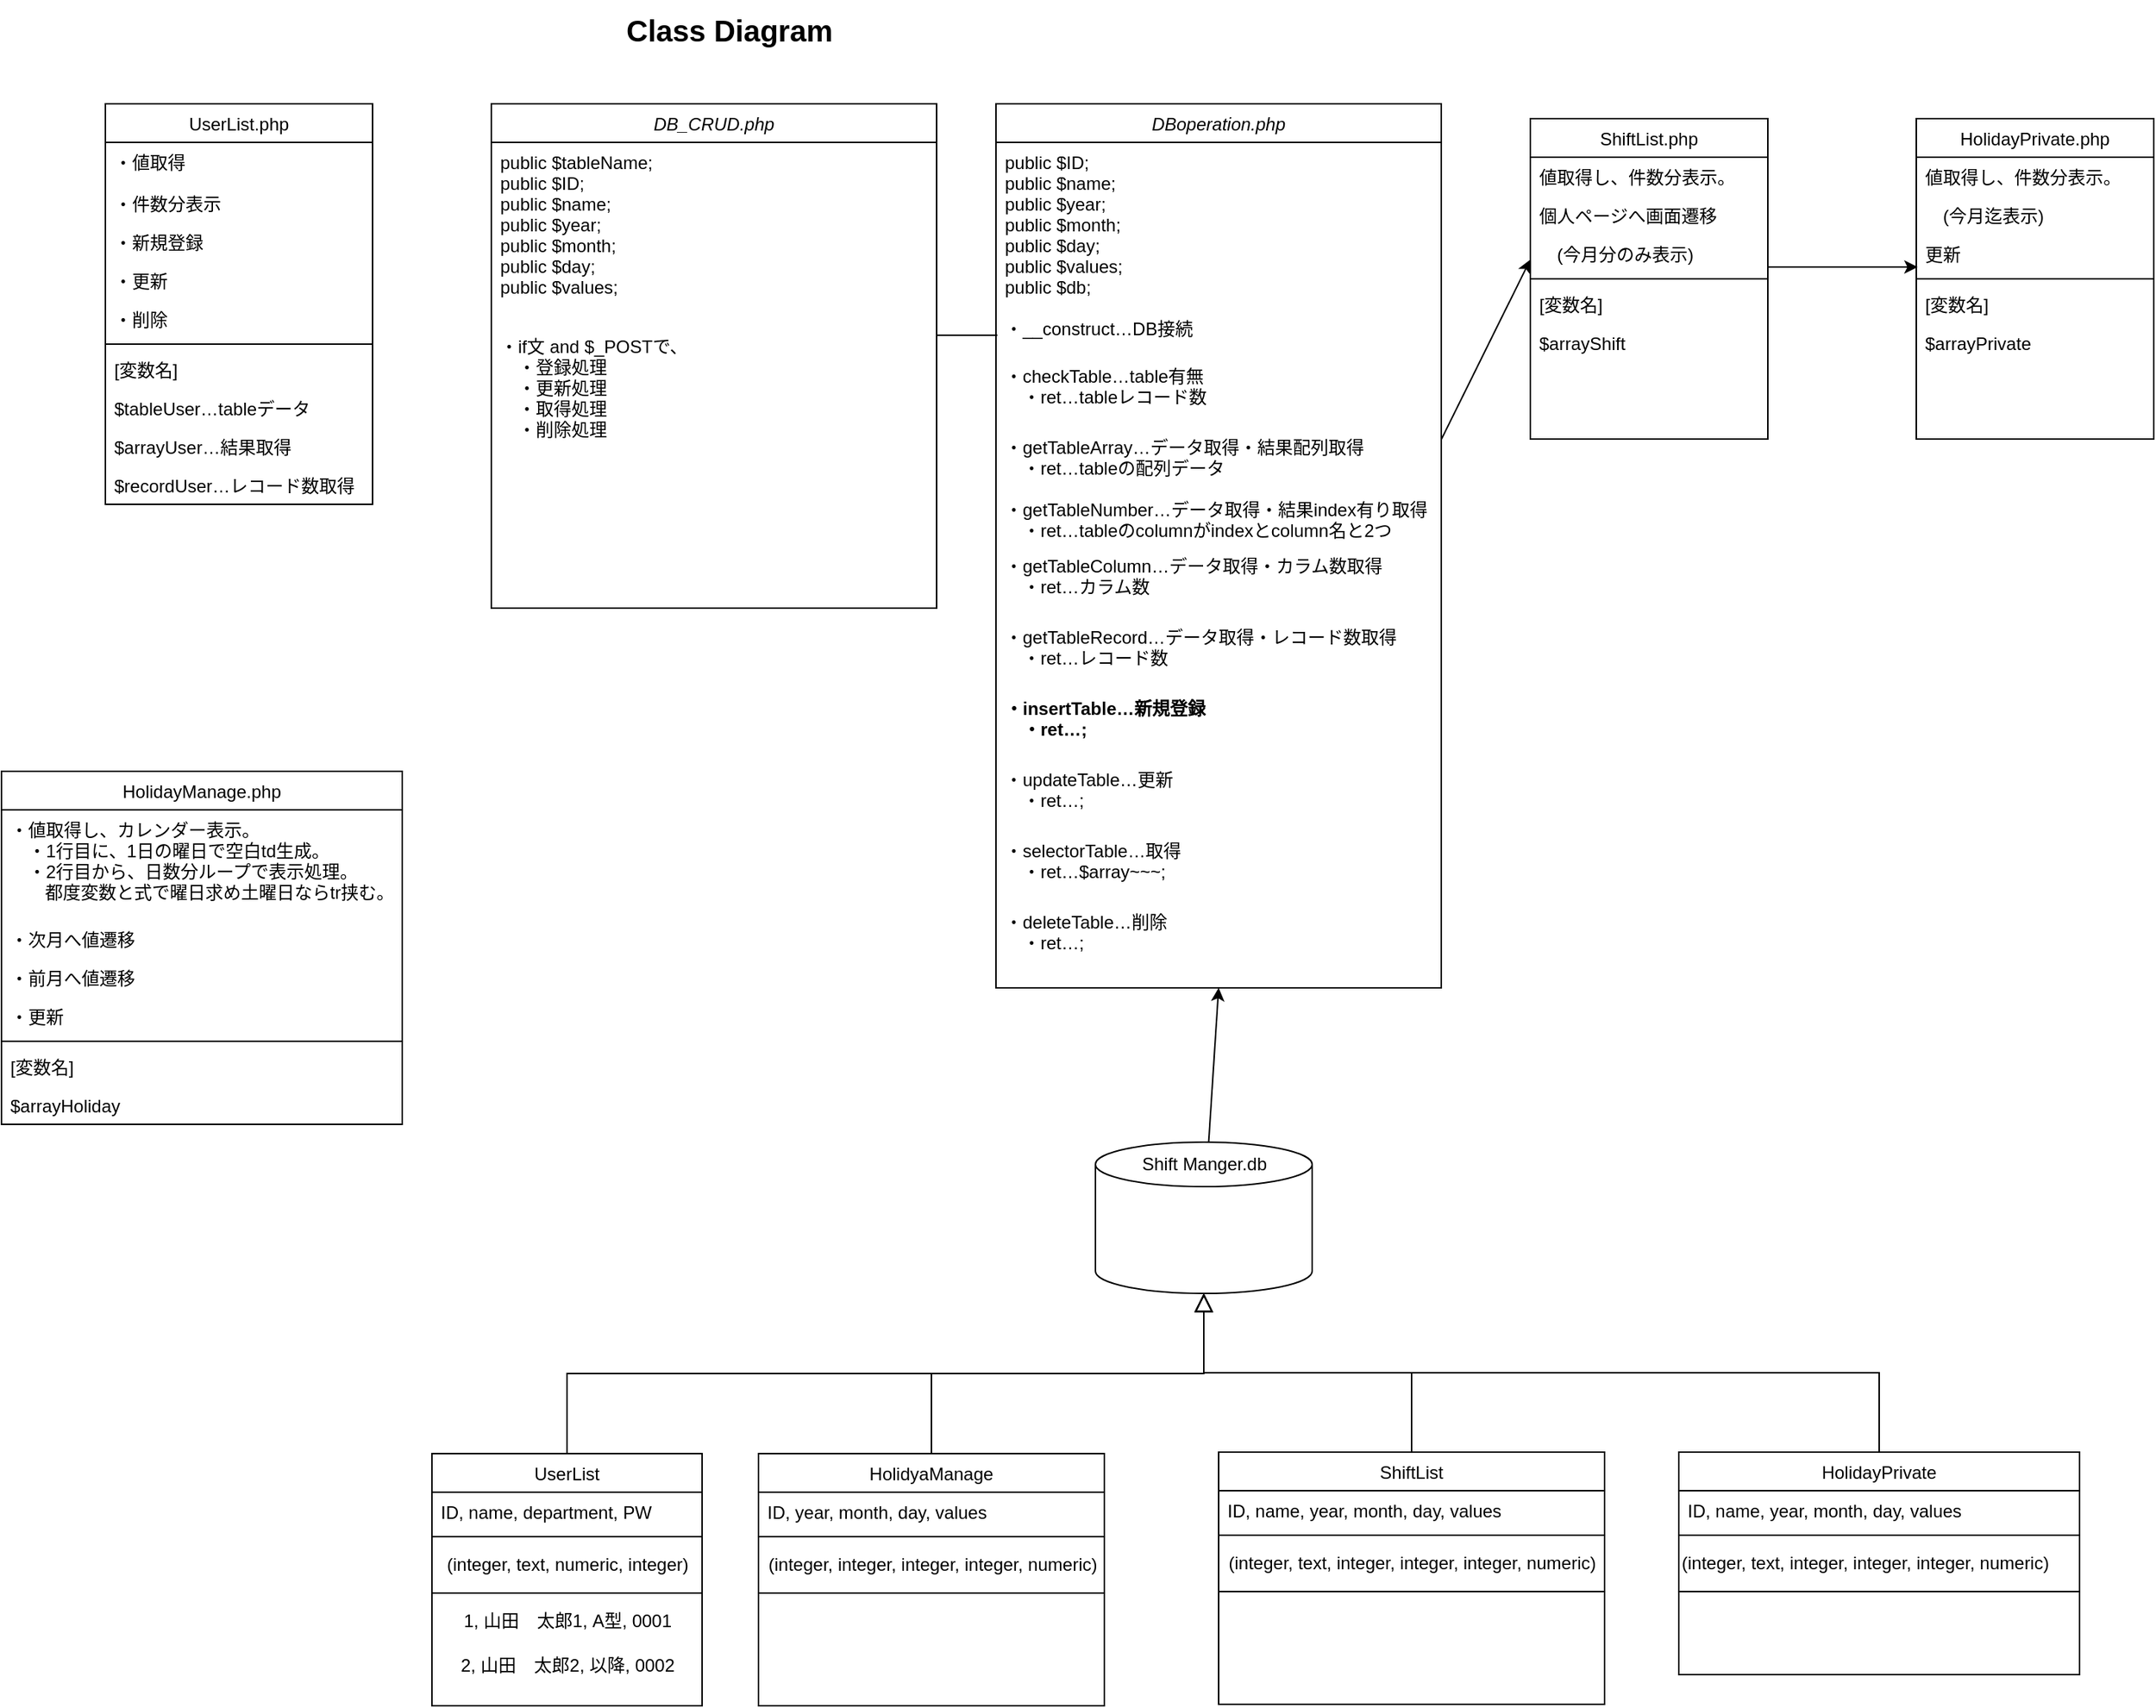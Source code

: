 <mxfile version="20.6.0" type="github">
  <diagram id="C5RBs43oDa-KdzZeNtuy" name="Page-1">
    <mxGraphModel dx="943" dy="473" grid="1" gridSize="10" guides="1" tooltips="1" connect="1" arrows="1" fold="1" page="1" pageScale="1" pageWidth="827" pageHeight="1169" math="0" shadow="0">
      <root>
        <mxCell id="WIyWlLk6GJQsqaUBKTNV-0" />
        <mxCell id="WIyWlLk6GJQsqaUBKTNV-1" parent="WIyWlLk6GJQsqaUBKTNV-0" />
        <mxCell id="zkfFHV4jXpPFQw0GAbJ--0" value="DBoperation.php" style="swimlane;fontStyle=2;align=center;verticalAlign=top;childLayout=stackLayout;horizontal=1;startSize=26;horizontalStack=0;resizeParent=1;resizeLast=0;collapsible=1;marginBottom=0;rounded=0;shadow=0;strokeWidth=1;" parent="WIyWlLk6GJQsqaUBKTNV-1" vertex="1">
          <mxGeometry x="720" y="110" width="300" height="596" as="geometry">
            <mxRectangle x="753" y="120" width="160" height="26" as="alternateBounds" />
          </mxGeometry>
        </mxCell>
        <mxCell id="zkfFHV4jXpPFQw0GAbJ--1" value="    public $ID;&#xa;    public $name;&#xa;    public $year;&#xa;    public $month;&#xa;    public $day;&#xa;    public $values;&#xa;    public $db;&#xa;&#xa;・__construct…DB接続" style="text;align=left;verticalAlign=top;spacingLeft=4;spacingRight=4;overflow=hidden;rotatable=0;points=[[0,0.5],[1,0.5]];portConstraint=eastwest;" parent="zkfFHV4jXpPFQw0GAbJ--0" vertex="1">
          <mxGeometry y="26" width="300" height="144" as="geometry" />
        </mxCell>
        <mxCell id="zkfFHV4jXpPFQw0GAbJ--2" value="・checkTable…table有無&#xa;　・ret…tableレコード数" style="text;align=left;verticalAlign=top;spacingLeft=4;spacingRight=4;overflow=hidden;rotatable=0;points=[[0,0.5],[1,0.5]];portConstraint=eastwest;rounded=0;shadow=0;html=0;" parent="zkfFHV4jXpPFQw0GAbJ--0" vertex="1">
          <mxGeometry y="170" width="300" height="48" as="geometry" />
        </mxCell>
        <mxCell id="fXn5I6j6XStHYsRZwjCQ-5" value="・getTableArray…データ取得・結果配列取得&#xa;　・ret…tableの配列データ&#xa;&#xa;・getTableNumber…データ取得・結果index有り取得&#xa;　・ret…tableのcolumnがindexとcolumn名と2つ" style="text;align=left;verticalAlign=top;spacingLeft=4;spacingRight=4;overflow=hidden;rotatable=0;points=[[0,0.5],[1,0.5]];portConstraint=eastwest;rounded=0;shadow=0;html=0;" parent="zkfFHV4jXpPFQw0GAbJ--0" vertex="1">
          <mxGeometry y="218" width="300" height="80" as="geometry" />
        </mxCell>
        <mxCell id="fXn5I6j6XStHYsRZwjCQ-6" value="・getTableColumn…データ取得・カラム数取得&#xa;　・ret…カラム数&#xa;" style="text;align=left;verticalAlign=top;spacingLeft=4;spacingRight=4;overflow=hidden;rotatable=0;points=[[0,0.5],[1,0.5]];portConstraint=eastwest;rounded=0;shadow=0;html=0;" parent="zkfFHV4jXpPFQw0GAbJ--0" vertex="1">
          <mxGeometry y="298" width="300" height="48" as="geometry" />
        </mxCell>
        <mxCell id="fXn5I6j6XStHYsRZwjCQ-7" value="・getTableRecord…データ取得・レコード数取得&#xa;　・ret…レコード数&#xa;" style="text;align=left;verticalAlign=top;spacingLeft=4;spacingRight=4;overflow=hidden;rotatable=0;points=[[0,0.5],[1,0.5]];portConstraint=eastwest;rounded=0;shadow=0;html=0;" parent="zkfFHV4jXpPFQw0GAbJ--0" vertex="1">
          <mxGeometry y="346" width="300" height="48" as="geometry" />
        </mxCell>
        <mxCell id="fXn5I6j6XStHYsRZwjCQ-8" value="・insertTable…新規登録&#xa;　・ret…;&#xa;" style="text;align=left;verticalAlign=top;spacingLeft=4;spacingRight=4;overflow=hidden;rotatable=0;points=[[0,0.5],[1,0.5]];portConstraint=eastwest;rounded=0;shadow=0;html=0;fontStyle=1" parent="zkfFHV4jXpPFQw0GAbJ--0" vertex="1">
          <mxGeometry y="394" width="300" height="48" as="geometry" />
        </mxCell>
        <mxCell id="fXn5I6j6XStHYsRZwjCQ-11" value="・updateTable…更新&#xa;　・ret…;&#xa;" style="text;align=left;verticalAlign=top;spacingLeft=4;spacingRight=4;overflow=hidden;rotatable=0;points=[[0,0.5],[1,0.5]];portConstraint=eastwest;rounded=0;shadow=0;html=0;fontStyle=0" parent="zkfFHV4jXpPFQw0GAbJ--0" vertex="1">
          <mxGeometry y="442" width="300" height="48" as="geometry" />
        </mxCell>
        <mxCell id="fXn5I6j6XStHYsRZwjCQ-9" value="・selectorTable…取得&#xa;　・ret…$array~~~;&#xa;" style="text;align=left;verticalAlign=top;spacingLeft=4;spacingRight=4;overflow=hidden;rotatable=0;points=[[0,0.5],[1,0.5]];portConstraint=eastwest;rounded=0;shadow=0;html=0;" parent="zkfFHV4jXpPFQw0GAbJ--0" vertex="1">
          <mxGeometry y="490" width="300" height="48" as="geometry" />
        </mxCell>
        <mxCell id="fXn5I6j6XStHYsRZwjCQ-10" value="・deleteTable…削除&#xa;　・ret…;&#xa;" style="text;align=left;verticalAlign=top;spacingLeft=4;spacingRight=4;overflow=hidden;rotatable=0;points=[[0,0.5],[1,0.5]];portConstraint=eastwest;rounded=0;shadow=0;html=0;" parent="zkfFHV4jXpPFQw0GAbJ--0" vertex="1">
          <mxGeometry y="538" width="300" height="48" as="geometry" />
        </mxCell>
        <mxCell id="zkfFHV4jXpPFQw0GAbJ--13" value="UserList" style="swimlane;fontStyle=0;align=center;verticalAlign=top;childLayout=stackLayout;horizontal=1;startSize=26;horizontalStack=0;resizeParent=1;resizeLast=0;collapsible=1;marginBottom=0;rounded=0;shadow=0;strokeWidth=1;" parent="WIyWlLk6GJQsqaUBKTNV-1" vertex="1">
          <mxGeometry x="340" y="1020" width="182" height="170" as="geometry">
            <mxRectangle x="407" y="620" width="170" height="26" as="alternateBounds" />
          </mxGeometry>
        </mxCell>
        <mxCell id="zkfFHV4jXpPFQw0GAbJ--14" value="ID, name, department, PW " style="text;align=left;verticalAlign=top;spacingLeft=4;spacingRight=4;overflow=hidden;rotatable=0;points=[[0,0.5],[1,0.5]];portConstraint=eastwest;" parent="zkfFHV4jXpPFQw0GAbJ--13" vertex="1">
          <mxGeometry y="26" width="182" height="26" as="geometry" />
        </mxCell>
        <mxCell id="zkfFHV4jXpPFQw0GAbJ--15" value="" style="line;html=1;strokeWidth=1;align=left;verticalAlign=middle;spacingTop=-1;spacingLeft=3;spacingRight=3;rotatable=0;labelPosition=right;points=[];portConstraint=eastwest;" parent="zkfFHV4jXpPFQw0GAbJ--13" vertex="1">
          <mxGeometry y="52" width="182" height="8" as="geometry" />
        </mxCell>
        <mxCell id="Wx7udCK2eIveqjbXuiab-48" value="(integer, text, numeric, integer)" style="text;html=1;align=center;verticalAlign=middle;resizable=0;points=[];autosize=1;strokeColor=none;fillColor=none;fontSize=12;" parent="zkfFHV4jXpPFQw0GAbJ--13" vertex="1">
          <mxGeometry y="60" width="182" height="30" as="geometry" />
        </mxCell>
        <mxCell id="fXn5I6j6XStHYsRZwjCQ-14" value="" style="line;html=1;strokeWidth=1;align=left;verticalAlign=middle;spacingTop=-1;spacingLeft=3;spacingRight=3;rotatable=0;labelPosition=right;points=[];portConstraint=eastwest;" parent="zkfFHV4jXpPFQw0GAbJ--13" vertex="1">
          <mxGeometry y="90" width="182" height="8" as="geometry" />
        </mxCell>
        <mxCell id="fXn5I6j6XStHYsRZwjCQ-17" value="1, 山田　太郎1, A型, 0001" style="text;html=1;align=center;verticalAlign=middle;resizable=0;points=[];autosize=1;strokeColor=none;fillColor=none;fontSize=12;" parent="zkfFHV4jXpPFQw0GAbJ--13" vertex="1">
          <mxGeometry y="98" width="182" height="30" as="geometry" />
        </mxCell>
        <mxCell id="fXn5I6j6XStHYsRZwjCQ-19" value="2, 山田　太郎2, 以降, 0002" style="text;html=1;align=center;verticalAlign=middle;resizable=0;points=[];autosize=1;strokeColor=none;fillColor=none;fontSize=12;" parent="zkfFHV4jXpPFQw0GAbJ--13" vertex="1">
          <mxGeometry y="128" width="182" height="30" as="geometry" />
        </mxCell>
        <mxCell id="zkfFHV4jXpPFQw0GAbJ--16" value="" style="endArrow=block;endSize=10;endFill=0;shadow=0;strokeWidth=1;rounded=0;edgeStyle=elbowEdgeStyle;elbow=vertical;entryX=0.5;entryY=1;entryDx=0;entryDy=0;entryPerimeter=0;" parent="WIyWlLk6GJQsqaUBKTNV-1" source="zkfFHV4jXpPFQw0GAbJ--13" target="Wx7udCK2eIveqjbXuiab-3" edge="1">
          <mxGeometry width="160" relative="1" as="geometry">
            <mxPoint x="210" y="373" as="sourcePoint" />
            <mxPoint x="310" y="271" as="targetPoint" />
          </mxGeometry>
        </mxCell>
        <mxCell id="zkfFHV4jXpPFQw0GAbJ--17" value="UserList.php" style="swimlane;fontStyle=0;align=center;verticalAlign=top;childLayout=stackLayout;horizontal=1;startSize=26;horizontalStack=0;resizeParent=1;resizeLast=0;collapsible=1;marginBottom=0;rounded=0;shadow=0;strokeWidth=1;" parent="WIyWlLk6GJQsqaUBKTNV-1" vertex="1">
          <mxGeometry x="120" y="110" width="180" height="270" as="geometry">
            <mxRectangle x="550" y="140" width="160" height="26" as="alternateBounds" />
          </mxGeometry>
        </mxCell>
        <mxCell id="zkfFHV4jXpPFQw0GAbJ--18" value="・値取得&#xa;&#xa;・件数分表示" style="text;align=left;verticalAlign=top;spacingLeft=4;spacingRight=4;overflow=hidden;rotatable=0;points=[[0,0.5],[1,0.5]];portConstraint=eastwest;" parent="zkfFHV4jXpPFQw0GAbJ--17" vertex="1">
          <mxGeometry y="26" width="180" height="54" as="geometry" />
        </mxCell>
        <mxCell id="zkfFHV4jXpPFQw0GAbJ--19" value="・新規登録" style="text;align=left;verticalAlign=top;spacingLeft=4;spacingRight=4;overflow=hidden;rotatable=0;points=[[0,0.5],[1,0.5]];portConstraint=eastwest;rounded=0;shadow=0;html=0;" parent="zkfFHV4jXpPFQw0GAbJ--17" vertex="1">
          <mxGeometry y="80" width="180" height="26" as="geometry" />
        </mxCell>
        <mxCell id="zkfFHV4jXpPFQw0GAbJ--20" value="・更新" style="text;align=left;verticalAlign=top;spacingLeft=4;spacingRight=4;overflow=hidden;rotatable=0;points=[[0,0.5],[1,0.5]];portConstraint=eastwest;rounded=0;shadow=0;html=0;" parent="zkfFHV4jXpPFQw0GAbJ--17" vertex="1">
          <mxGeometry y="106" width="180" height="26" as="geometry" />
        </mxCell>
        <mxCell id="zkfFHV4jXpPFQw0GAbJ--21" value="・削除" style="text;align=left;verticalAlign=top;spacingLeft=4;spacingRight=4;overflow=hidden;rotatable=0;points=[[0,0.5],[1,0.5]];portConstraint=eastwest;rounded=0;shadow=0;html=0;" parent="zkfFHV4jXpPFQw0GAbJ--17" vertex="1">
          <mxGeometry y="132" width="180" height="26" as="geometry" />
        </mxCell>
        <mxCell id="zkfFHV4jXpPFQw0GAbJ--23" value="" style="line;html=1;strokeWidth=1;align=left;verticalAlign=middle;spacingTop=-1;spacingLeft=3;spacingRight=3;rotatable=0;labelPosition=right;points=[];portConstraint=eastwest;" parent="zkfFHV4jXpPFQw0GAbJ--17" vertex="1">
          <mxGeometry y="158" width="180" height="8" as="geometry" />
        </mxCell>
        <mxCell id="zkfFHV4jXpPFQw0GAbJ--24" value="[変数名]" style="text;align=left;verticalAlign=top;spacingLeft=4;spacingRight=4;overflow=hidden;rotatable=0;points=[[0,0.5],[1,0.5]];portConstraint=eastwest;" parent="zkfFHV4jXpPFQw0GAbJ--17" vertex="1">
          <mxGeometry y="166" width="180" height="26" as="geometry" />
        </mxCell>
        <mxCell id="zkfFHV4jXpPFQw0GAbJ--25" value="$tableUser…tableデータ" style="text;align=left;verticalAlign=top;spacingLeft=4;spacingRight=4;overflow=hidden;rotatable=0;points=[[0,0.5],[1,0.5]];portConstraint=eastwest;" parent="zkfFHV4jXpPFQw0GAbJ--17" vertex="1">
          <mxGeometry y="192" width="180" height="26" as="geometry" />
        </mxCell>
        <mxCell id="fXn5I6j6XStHYsRZwjCQ-29" value="$arrayUser…結果取得" style="text;align=left;verticalAlign=top;spacingLeft=4;spacingRight=4;overflow=hidden;rotatable=0;points=[[0,0.5],[1,0.5]];portConstraint=eastwest;" parent="zkfFHV4jXpPFQw0GAbJ--17" vertex="1">
          <mxGeometry y="218" width="180" height="26" as="geometry" />
        </mxCell>
        <mxCell id="fXn5I6j6XStHYsRZwjCQ-30" value="$recordUser…レコード数取得" style="text;align=left;verticalAlign=top;spacingLeft=4;spacingRight=4;overflow=hidden;rotatable=0;points=[[0,0.5],[1,0.5]];portConstraint=eastwest;fontStyle=0" parent="zkfFHV4jXpPFQw0GAbJ--17" vertex="1">
          <mxGeometry y="244" width="180" height="26" as="geometry" />
        </mxCell>
        <mxCell id="Wx7udCK2eIveqjbXuiab-2" value="Class Diagram" style="text;html=1;align=center;verticalAlign=middle;resizable=0;points=[];autosize=1;strokeColor=none;fillColor=none;strokeWidth=4;fontStyle=1;fontSize=20;" parent="WIyWlLk6GJQsqaUBKTNV-1" vertex="1">
          <mxGeometry x="460" y="40" width="160" height="40" as="geometry" />
        </mxCell>
        <mxCell id="Wx7udCK2eIveqjbXuiab-3" value="" style="shape=cylinder3;whiteSpace=wrap;html=1;boundedLbl=1;backgroundOutline=1;size=15;strokeWidth=1;fontSize=20;fontStyle=0" parent="WIyWlLk6GJQsqaUBKTNV-1" vertex="1">
          <mxGeometry x="787" y="810" width="146" height="102" as="geometry" />
        </mxCell>
        <mxCell id="Wx7udCK2eIveqjbXuiab-9" value="" style="endArrow=classic;html=1;rounded=0;fontSize=20;entryX=0.5;entryY=1;entryDx=0;entryDy=0;" parent="WIyWlLk6GJQsqaUBKTNV-1" source="Wx7udCK2eIveqjbXuiab-3" target="zkfFHV4jXpPFQw0GAbJ--0" edge="1">
          <mxGeometry width="50" height="50" relative="1" as="geometry">
            <mxPoint x="570" y="470" as="sourcePoint" />
            <mxPoint x="833" y="400" as="targetPoint" />
          </mxGeometry>
        </mxCell>
        <mxCell id="Wx7udCK2eIveqjbXuiab-10" value="Shift Manger.db" style="text;html=1;align=center;verticalAlign=middle;resizable=0;points=[];autosize=1;strokeColor=none;fillColor=none;fontSize=12;fontStyle=0" parent="WIyWlLk6GJQsqaUBKTNV-1" vertex="1">
          <mxGeometry x="805" y="810" width="110" height="30" as="geometry" />
        </mxCell>
        <mxCell id="Wx7udCK2eIveqjbXuiab-11" value="ShiftList" style="swimlane;fontStyle=0;align=center;verticalAlign=top;childLayout=stackLayout;horizontal=1;startSize=26;horizontalStack=0;resizeParent=1;resizeLast=0;collapsible=1;marginBottom=0;rounded=0;shadow=0;strokeWidth=1;" parent="WIyWlLk6GJQsqaUBKTNV-1" vertex="1">
          <mxGeometry x="870" y="1019" width="260" height="170" as="geometry">
            <mxRectangle x="790" y="620" width="170" height="26" as="alternateBounds" />
          </mxGeometry>
        </mxCell>
        <mxCell id="Wx7udCK2eIveqjbXuiab-12" value="ID, name, year, month, day, values" style="text;align=left;verticalAlign=top;spacingLeft=4;spacingRight=4;overflow=hidden;rotatable=0;points=[[0,0.5],[1,0.5]];portConstraint=eastwest;" parent="Wx7udCK2eIveqjbXuiab-11" vertex="1">
          <mxGeometry y="26" width="260" height="26" as="geometry" />
        </mxCell>
        <mxCell id="Wx7udCK2eIveqjbXuiab-13" value="" style="line;html=1;strokeWidth=1;align=left;verticalAlign=middle;spacingTop=-1;spacingLeft=3;spacingRight=3;rotatable=0;labelPosition=right;points=[];portConstraint=eastwest;" parent="Wx7udCK2eIveqjbXuiab-11" vertex="1">
          <mxGeometry y="52" width="260" height="8" as="geometry" />
        </mxCell>
        <mxCell id="fXn5I6j6XStHYsRZwjCQ-27" value="(integer, text, integer, integer, integer, numeric)" style="text;html=1;align=center;verticalAlign=middle;resizable=0;points=[];autosize=1;strokeColor=none;fillColor=none;fontSize=12;" parent="Wx7udCK2eIveqjbXuiab-11" vertex="1">
          <mxGeometry y="60" width="260" height="30" as="geometry" />
        </mxCell>
        <mxCell id="fXn5I6j6XStHYsRZwjCQ-25" value="" style="line;html=1;strokeWidth=1;align=left;verticalAlign=middle;spacingTop=-1;spacingLeft=3;spacingRight=3;rotatable=0;labelPosition=right;points=[];portConstraint=eastwest;" parent="Wx7udCK2eIveqjbXuiab-11" vertex="1">
          <mxGeometry y="90" width="260" height="8" as="geometry" />
        </mxCell>
        <mxCell id="Wx7udCK2eIveqjbXuiab-14" value="HolidayPrivate" style="swimlane;fontStyle=0;align=center;verticalAlign=top;childLayout=stackLayout;horizontal=1;startSize=26;horizontalStack=0;resizeParent=1;resizeLast=0;collapsible=1;marginBottom=0;rounded=0;shadow=0;strokeWidth=1;" parent="WIyWlLk6GJQsqaUBKTNV-1" vertex="1">
          <mxGeometry x="1180" y="1019" width="270" height="150" as="geometry">
            <mxRectangle x="1060" y="620" width="170" height="26" as="alternateBounds" />
          </mxGeometry>
        </mxCell>
        <mxCell id="Wx7udCK2eIveqjbXuiab-15" value="ID, name, year, month, day, values" style="text;align=left;verticalAlign=top;spacingLeft=4;spacingRight=4;overflow=hidden;rotatable=0;points=[[0,0.5],[1,0.5]];portConstraint=eastwest;" parent="Wx7udCK2eIveqjbXuiab-14" vertex="1">
          <mxGeometry y="26" width="270" height="26" as="geometry" />
        </mxCell>
        <mxCell id="Wx7udCK2eIveqjbXuiab-16" value="" style="line;html=1;strokeWidth=1;align=left;verticalAlign=middle;spacingTop=-1;spacingLeft=3;spacingRight=3;rotatable=0;labelPosition=right;points=[];portConstraint=eastwest;" parent="Wx7udCK2eIveqjbXuiab-14" vertex="1">
          <mxGeometry y="52" width="270" height="8" as="geometry" />
        </mxCell>
        <mxCell id="fXn5I6j6XStHYsRZwjCQ-20" value="(integer, text, integer, integer, integer, numeric)" style="text;html=1;align=left;verticalAlign=middle;resizable=0;points=[];autosize=1;strokeColor=none;fillColor=none;fontSize=12;" parent="Wx7udCK2eIveqjbXuiab-14" vertex="1">
          <mxGeometry y="60" width="270" height="30" as="geometry" />
        </mxCell>
        <mxCell id="fXn5I6j6XStHYsRZwjCQ-23" value="" style="line;html=1;strokeWidth=1;align=left;verticalAlign=middle;spacingTop=-1;spacingLeft=3;spacingRight=3;rotatable=0;labelPosition=right;points=[];portConstraint=eastwest;" parent="Wx7udCK2eIveqjbXuiab-14" vertex="1">
          <mxGeometry y="90" width="270" height="8" as="geometry" />
        </mxCell>
        <mxCell id="Wx7udCK2eIveqjbXuiab-17" value="HolidyaManage" style="swimlane;fontStyle=0;align=center;verticalAlign=top;childLayout=stackLayout;horizontal=1;startSize=26;horizontalStack=0;resizeParent=1;resizeLast=0;collapsible=1;marginBottom=0;rounded=0;shadow=0;strokeWidth=1;" parent="WIyWlLk6GJQsqaUBKTNV-1" vertex="1">
          <mxGeometry x="560" y="1020" width="233" height="170" as="geometry">
            <mxRectangle x="600" y="620" width="170" height="26" as="alternateBounds" />
          </mxGeometry>
        </mxCell>
        <mxCell id="Wx7udCK2eIveqjbXuiab-18" value="ID, year, month, day, values" style="text;align=left;verticalAlign=top;spacingLeft=4;spacingRight=4;overflow=hidden;rotatable=0;points=[[0,0.5],[1,0.5]];portConstraint=eastwest;" parent="Wx7udCK2eIveqjbXuiab-17" vertex="1">
          <mxGeometry y="26" width="233" height="26" as="geometry" />
        </mxCell>
        <mxCell id="Wx7udCK2eIveqjbXuiab-19" value="" style="line;html=1;strokeWidth=1;align=left;verticalAlign=middle;spacingTop=-1;spacingLeft=3;spacingRight=3;rotatable=0;labelPosition=right;points=[];portConstraint=eastwest;" parent="Wx7udCK2eIveqjbXuiab-17" vertex="1">
          <mxGeometry y="52" width="233" height="8" as="geometry" />
        </mxCell>
        <mxCell id="fXn5I6j6XStHYsRZwjCQ-22" value="(integer, integer, integer, integer, numeric)" style="text;html=1;align=center;verticalAlign=middle;resizable=0;points=[];autosize=1;strokeColor=none;fillColor=none;fontSize=12;" parent="Wx7udCK2eIveqjbXuiab-17" vertex="1">
          <mxGeometry y="60" width="233" height="30" as="geometry" />
        </mxCell>
        <mxCell id="fXn5I6j6XStHYsRZwjCQ-24" value="" style="line;html=1;strokeWidth=1;align=left;verticalAlign=middle;spacingTop=-1;spacingLeft=3;spacingRight=3;rotatable=0;labelPosition=right;points=[];portConstraint=eastwest;" parent="Wx7udCK2eIveqjbXuiab-17" vertex="1">
          <mxGeometry y="90" width="233" height="8" as="geometry" />
        </mxCell>
        <mxCell id="Wx7udCK2eIveqjbXuiab-20" value="" style="endArrow=block;endSize=10;endFill=0;shadow=0;strokeWidth=1;rounded=0;edgeStyle=elbowEdgeStyle;elbow=vertical;entryX=0.5;entryY=1;entryDx=0;entryDy=0;entryPerimeter=0;exitX=0.5;exitY=0;exitDx=0;exitDy=0;" parent="WIyWlLk6GJQsqaUBKTNV-1" source="Wx7udCK2eIveqjbXuiab-11" target="Wx7udCK2eIveqjbXuiab-3" edge="1">
          <mxGeometry width="160" relative="1" as="geometry">
            <mxPoint x="497" y="630" as="sourcePoint" />
            <mxPoint x="690" y="572" as="targetPoint" />
          </mxGeometry>
        </mxCell>
        <mxCell id="Wx7udCK2eIveqjbXuiab-21" value="" style="endArrow=block;endSize=10;endFill=0;shadow=0;strokeWidth=1;rounded=0;edgeStyle=elbowEdgeStyle;elbow=vertical;exitX=0.5;exitY=0;exitDx=0;exitDy=0;" parent="WIyWlLk6GJQsqaUBKTNV-1" source="Wx7udCK2eIveqjbXuiab-17" target="Wx7udCK2eIveqjbXuiab-3" edge="1">
          <mxGeometry width="160" relative="1" as="geometry">
            <mxPoint x="507" y="640" as="sourcePoint" />
            <mxPoint x="680" y="560" as="targetPoint" />
          </mxGeometry>
        </mxCell>
        <mxCell id="Wx7udCK2eIveqjbXuiab-22" value="" style="endArrow=block;endSize=10;endFill=0;shadow=0;strokeWidth=1;rounded=0;edgeStyle=elbowEdgeStyle;elbow=vertical;entryX=0.5;entryY=1;entryDx=0;entryDy=0;entryPerimeter=0;" parent="WIyWlLk6GJQsqaUBKTNV-1" source="Wx7udCK2eIveqjbXuiab-14" target="Wx7udCK2eIveqjbXuiab-3" edge="1">
          <mxGeometry width="160" relative="1" as="geometry">
            <mxPoint x="880" y="630" as="sourcePoint" />
            <mxPoint x="690" y="572" as="targetPoint" />
          </mxGeometry>
        </mxCell>
        <mxCell id="Wx7udCK2eIveqjbXuiab-51" value="ShiftList.php" style="swimlane;fontStyle=0;align=center;verticalAlign=top;childLayout=stackLayout;horizontal=1;startSize=26;horizontalStack=0;resizeParent=1;resizeLast=0;collapsible=1;marginBottom=0;rounded=0;shadow=0;strokeWidth=1;" parent="WIyWlLk6GJQsqaUBKTNV-1" vertex="1">
          <mxGeometry x="1080" y="120" width="160" height="216" as="geometry">
            <mxRectangle x="550" y="140" width="160" height="26" as="alternateBounds" />
          </mxGeometry>
        </mxCell>
        <mxCell id="Wx7udCK2eIveqjbXuiab-52" value="値取得し、件数分表示。" style="text;align=left;verticalAlign=top;spacingLeft=4;spacingRight=4;overflow=hidden;rotatable=0;points=[[0,0.5],[1,0.5]];portConstraint=eastwest;" parent="Wx7udCK2eIveqjbXuiab-51" vertex="1">
          <mxGeometry y="26" width="160" height="26" as="geometry" />
        </mxCell>
        <mxCell id="Wx7udCK2eIveqjbXuiab-53" value="個人ページへ画面遷移" style="text;align=left;verticalAlign=top;spacingLeft=4;spacingRight=4;overflow=hidden;rotatable=0;points=[[0,0.5],[1,0.5]];portConstraint=eastwest;rounded=0;shadow=0;html=0;" parent="Wx7udCK2eIveqjbXuiab-51" vertex="1">
          <mxGeometry y="52" width="160" height="26" as="geometry" />
        </mxCell>
        <mxCell id="Wx7udCK2eIveqjbXuiab-56" value="　(今月分のみ表示)" style="text;align=left;verticalAlign=top;spacingLeft=4;spacingRight=4;overflow=hidden;rotatable=0;points=[[0,0.5],[1,0.5]];portConstraint=eastwest;rounded=0;shadow=0;html=0;fontStyle=0" parent="Wx7udCK2eIveqjbXuiab-51" vertex="1">
          <mxGeometry y="78" width="160" height="26" as="geometry" />
        </mxCell>
        <mxCell id="Wx7udCK2eIveqjbXuiab-57" value="" style="line;html=1;strokeWidth=1;align=left;verticalAlign=middle;spacingTop=-1;spacingLeft=3;spacingRight=3;rotatable=0;labelPosition=right;points=[];portConstraint=eastwest;" parent="Wx7udCK2eIveqjbXuiab-51" vertex="1">
          <mxGeometry y="104" width="160" height="8" as="geometry" />
        </mxCell>
        <mxCell id="Wx7udCK2eIveqjbXuiab-58" value="[変数名]" style="text;align=left;verticalAlign=top;spacingLeft=4;spacingRight=4;overflow=hidden;rotatable=0;points=[[0,0.5],[1,0.5]];portConstraint=eastwest;" parent="Wx7udCK2eIveqjbXuiab-51" vertex="1">
          <mxGeometry y="112" width="160" height="26" as="geometry" />
        </mxCell>
        <mxCell id="Wx7udCK2eIveqjbXuiab-59" value="$arrayShift" style="text;align=left;verticalAlign=top;spacingLeft=4;spacingRight=4;overflow=hidden;rotatable=0;points=[[0,0.5],[1,0.5]];portConstraint=eastwest;" parent="Wx7udCK2eIveqjbXuiab-51" vertex="1">
          <mxGeometry y="138" width="160" height="26" as="geometry" />
        </mxCell>
        <mxCell id="Wx7udCK2eIveqjbXuiab-60" value="HolidayManage.php" style="swimlane;fontStyle=0;align=center;verticalAlign=top;childLayout=stackLayout;horizontal=1;startSize=26;horizontalStack=0;resizeParent=1;resizeLast=0;collapsible=1;marginBottom=0;rounded=0;shadow=0;strokeWidth=1;" parent="WIyWlLk6GJQsqaUBKTNV-1" vertex="1">
          <mxGeometry x="50" y="560" width="270" height="238" as="geometry">
            <mxRectangle x="550" y="140" width="160" height="26" as="alternateBounds" />
          </mxGeometry>
        </mxCell>
        <mxCell id="Wx7udCK2eIveqjbXuiab-61" value="・値取得し、カレンダー表示。&#xa;　・1行目に、1日の曜日で空白td生成。&#xa;　・2行目から、日数分ループで表示処理。&#xa;       都度変数と式で曜日求め土曜日ならtr挟む。" style="text;align=left;verticalAlign=top;spacingLeft=4;spacingRight=4;overflow=hidden;rotatable=0;points=[[0,0.5],[1,0.5]];portConstraint=eastwest;" parent="Wx7udCK2eIveqjbXuiab-60" vertex="1">
          <mxGeometry y="26" width="270" height="74" as="geometry" />
        </mxCell>
        <mxCell id="Wx7udCK2eIveqjbXuiab-63" value="・次月へ値遷移" style="text;align=left;verticalAlign=top;spacingLeft=4;spacingRight=4;overflow=hidden;rotatable=0;points=[[0,0.5],[1,0.5]];portConstraint=eastwest;rounded=0;shadow=0;html=0;" parent="Wx7udCK2eIveqjbXuiab-60" vertex="1">
          <mxGeometry y="100" width="270" height="26" as="geometry" />
        </mxCell>
        <mxCell id="Wx7udCK2eIveqjbXuiab-64" value="・前月へ値遷移" style="text;align=left;verticalAlign=top;spacingLeft=4;spacingRight=4;overflow=hidden;rotatable=0;points=[[0,0.5],[1,0.5]];portConstraint=eastwest;rounded=0;shadow=0;html=0;" parent="Wx7udCK2eIveqjbXuiab-60" vertex="1">
          <mxGeometry y="126" width="270" height="26" as="geometry" />
        </mxCell>
        <mxCell id="Wx7udCK2eIveqjbXuiab-65" value="・更新" style="text;align=left;verticalAlign=top;spacingLeft=4;spacingRight=4;overflow=hidden;rotatable=0;points=[[0,0.5],[1,0.5]];portConstraint=eastwest;rounded=0;shadow=0;html=0;" parent="Wx7udCK2eIveqjbXuiab-60" vertex="1">
          <mxGeometry y="152" width="270" height="26" as="geometry" />
        </mxCell>
        <mxCell id="Wx7udCK2eIveqjbXuiab-66" value="" style="line;html=1;strokeWidth=1;align=left;verticalAlign=middle;spacingTop=-1;spacingLeft=3;spacingRight=3;rotatable=0;labelPosition=right;points=[];portConstraint=eastwest;" parent="Wx7udCK2eIveqjbXuiab-60" vertex="1">
          <mxGeometry y="178" width="270" height="8" as="geometry" />
        </mxCell>
        <mxCell id="Wx7udCK2eIveqjbXuiab-67" value="[変数名]" style="text;align=left;verticalAlign=top;spacingLeft=4;spacingRight=4;overflow=hidden;rotatable=0;points=[[0,0.5],[1,0.5]];portConstraint=eastwest;" parent="Wx7udCK2eIveqjbXuiab-60" vertex="1">
          <mxGeometry y="186" width="270" height="26" as="geometry" />
        </mxCell>
        <mxCell id="Wx7udCK2eIveqjbXuiab-68" value="$arrayHoliday" style="text;align=left;verticalAlign=top;spacingLeft=4;spacingRight=4;overflow=hidden;rotatable=0;points=[[0,0.5],[1,0.5]];portConstraint=eastwest;" parent="Wx7udCK2eIveqjbXuiab-60" vertex="1">
          <mxGeometry y="212" width="270" height="26" as="geometry" />
        </mxCell>
        <mxCell id="Wx7udCK2eIveqjbXuiab-69" value="" style="endArrow=classic;html=1;rounded=0;fontSize=12;exitX=1;exitY=0.104;exitDx=0;exitDy=0;exitPerimeter=0;" parent="WIyWlLk6GJQsqaUBKTNV-1" source="fXn5I6j6XStHYsRZwjCQ-5" edge="1">
          <mxGeometry width="50" height="50" relative="1" as="geometry">
            <mxPoint x="530" y="220" as="sourcePoint" />
            <mxPoint x="1080" y="215" as="targetPoint" />
          </mxGeometry>
        </mxCell>
        <mxCell id="Wx7udCK2eIveqjbXuiab-70" value="HolidayPrivate.php" style="swimlane;fontStyle=0;align=center;verticalAlign=top;childLayout=stackLayout;horizontal=1;startSize=26;horizontalStack=0;resizeParent=1;resizeLast=0;collapsible=1;marginBottom=0;rounded=0;shadow=0;strokeWidth=1;" parent="WIyWlLk6GJQsqaUBKTNV-1" vertex="1">
          <mxGeometry x="1340" y="120" width="160" height="216" as="geometry">
            <mxRectangle x="550" y="140" width="160" height="26" as="alternateBounds" />
          </mxGeometry>
        </mxCell>
        <mxCell id="Wx7udCK2eIveqjbXuiab-71" value="値取得し、件数分表示。" style="text;align=left;verticalAlign=top;spacingLeft=4;spacingRight=4;overflow=hidden;rotatable=0;points=[[0,0.5],[1,0.5]];portConstraint=eastwest;" parent="Wx7udCK2eIveqjbXuiab-70" vertex="1">
          <mxGeometry y="26" width="160" height="26" as="geometry" />
        </mxCell>
        <mxCell id="Wx7udCK2eIveqjbXuiab-72" value="　(今月迄表示)" style="text;align=left;verticalAlign=top;spacingLeft=4;spacingRight=4;overflow=hidden;rotatable=0;points=[[0,0.5],[1,0.5]];portConstraint=eastwest;rounded=0;shadow=0;html=0;fontStyle=0" parent="Wx7udCK2eIveqjbXuiab-70" vertex="1">
          <mxGeometry y="52" width="160" height="26" as="geometry" />
        </mxCell>
        <mxCell id="Wx7udCK2eIveqjbXuiab-73" value="更新" style="text;align=left;verticalAlign=top;spacingLeft=4;spacingRight=4;overflow=hidden;rotatable=0;points=[[0,0.5],[1,0.5]];portConstraint=eastwest;rounded=0;shadow=0;html=0;" parent="Wx7udCK2eIveqjbXuiab-70" vertex="1">
          <mxGeometry y="78" width="160" height="26" as="geometry" />
        </mxCell>
        <mxCell id="Wx7udCK2eIveqjbXuiab-76" value="" style="line;html=1;strokeWidth=1;align=left;verticalAlign=middle;spacingTop=-1;spacingLeft=3;spacingRight=3;rotatable=0;labelPosition=right;points=[];portConstraint=eastwest;" parent="Wx7udCK2eIveqjbXuiab-70" vertex="1">
          <mxGeometry y="104" width="160" height="8" as="geometry" />
        </mxCell>
        <mxCell id="Wx7udCK2eIveqjbXuiab-77" value="[変数名]" style="text;align=left;verticalAlign=top;spacingLeft=4;spacingRight=4;overflow=hidden;rotatable=0;points=[[0,0.5],[1,0.5]];portConstraint=eastwest;" parent="Wx7udCK2eIveqjbXuiab-70" vertex="1">
          <mxGeometry y="112" width="160" height="26" as="geometry" />
        </mxCell>
        <mxCell id="Wx7udCK2eIveqjbXuiab-78" value="$arrayPrivate" style="text;align=left;verticalAlign=top;spacingLeft=4;spacingRight=4;overflow=hidden;rotatable=0;points=[[0,0.5],[1,0.5]];portConstraint=eastwest;" parent="Wx7udCK2eIveqjbXuiab-70" vertex="1">
          <mxGeometry y="138" width="160" height="26" as="geometry" />
        </mxCell>
        <mxCell id="fXn5I6j6XStHYsRZwjCQ-0" value="" style="endArrow=classic;html=1;rounded=0;entryX=0.006;entryY=-0.154;entryDx=0;entryDy=0;entryPerimeter=0;" parent="WIyWlLk6GJQsqaUBKTNV-1" edge="1">
          <mxGeometry width="50" height="50" relative="1" as="geometry">
            <mxPoint x="1240" y="220" as="sourcePoint" />
            <mxPoint x="1340.96" y="219.996" as="targetPoint" />
          </mxGeometry>
        </mxCell>
        <mxCell id="xi2j7dpTKyXOCPSicx9b-0" value="DB_CRUD.php" style="swimlane;fontStyle=2;align=center;verticalAlign=top;childLayout=stackLayout;horizontal=1;startSize=26;horizontalStack=0;resizeParent=1;resizeLast=0;collapsible=1;marginBottom=0;rounded=0;shadow=0;strokeWidth=1;" parent="WIyWlLk6GJQsqaUBKTNV-1" vertex="1">
          <mxGeometry x="380" y="110" width="300" height="340" as="geometry">
            <mxRectangle x="753" y="120" width="160" height="26" as="alternateBounds" />
          </mxGeometry>
        </mxCell>
        <mxCell id="xi2j7dpTKyXOCPSicx9b-1" value="public $tableName;&#xa;public $ID;&#xa;public $name;&#xa;public $year;&#xa;public $month;&#xa;public $day;&#xa;public $values;&#xa;" style="text;align=left;verticalAlign=top;spacingLeft=4;spacingRight=4;overflow=hidden;rotatable=0;points=[[0,0.5],[1,0.5]];portConstraint=eastwest;" parent="xi2j7dpTKyXOCPSicx9b-0" vertex="1">
          <mxGeometry y="26" width="300" height="124" as="geometry" />
        </mxCell>
        <mxCell id="xi2j7dpTKyXOCPSicx9b-3" value="・if文 and $_POSTで、&#xa;　・登録処理&#xa;　・更新処理&#xa;　・取得処理&#xa;　・削除処理" style="text;align=left;verticalAlign=top;spacingLeft=4;spacingRight=4;overflow=hidden;rotatable=0;points=[[0,0.5],[1,0.5]];portConstraint=eastwest;rounded=0;shadow=0;html=0;" parent="xi2j7dpTKyXOCPSicx9b-0" vertex="1">
          <mxGeometry y="150" width="300" height="80" as="geometry" />
        </mxCell>
        <mxCell id="vTIIaEtnAdQNjy-5-Ybe-0" value="" style="endArrow=none;html=1;rounded=0;entryX=0.003;entryY=0.903;entryDx=0;entryDy=0;entryPerimeter=0;" edge="1" parent="WIyWlLk6GJQsqaUBKTNV-1" target="zkfFHV4jXpPFQw0GAbJ--1">
          <mxGeometry width="50" height="50" relative="1" as="geometry">
            <mxPoint x="680" y="266" as="sourcePoint" />
            <mxPoint x="560" y="240" as="targetPoint" />
          </mxGeometry>
        </mxCell>
      </root>
    </mxGraphModel>
  </diagram>
</mxfile>
